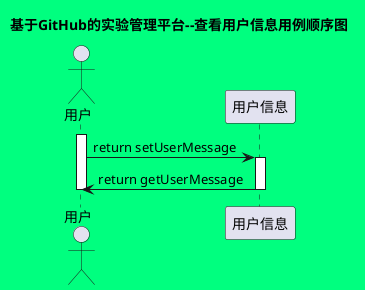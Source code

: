@startuml
skinparam backgroundColor #00FF7F

title:基于GitHub的实验管理平台--查看用户信息用例顺序图
actor 用户
participant 用户信息
activate 用户
    用户->用户信息:return setUserMessage
    activate 用户信息
        用户信息->用户:return getUserMessage
    deactivate 用户信息
deactivate 用户
@enduml

